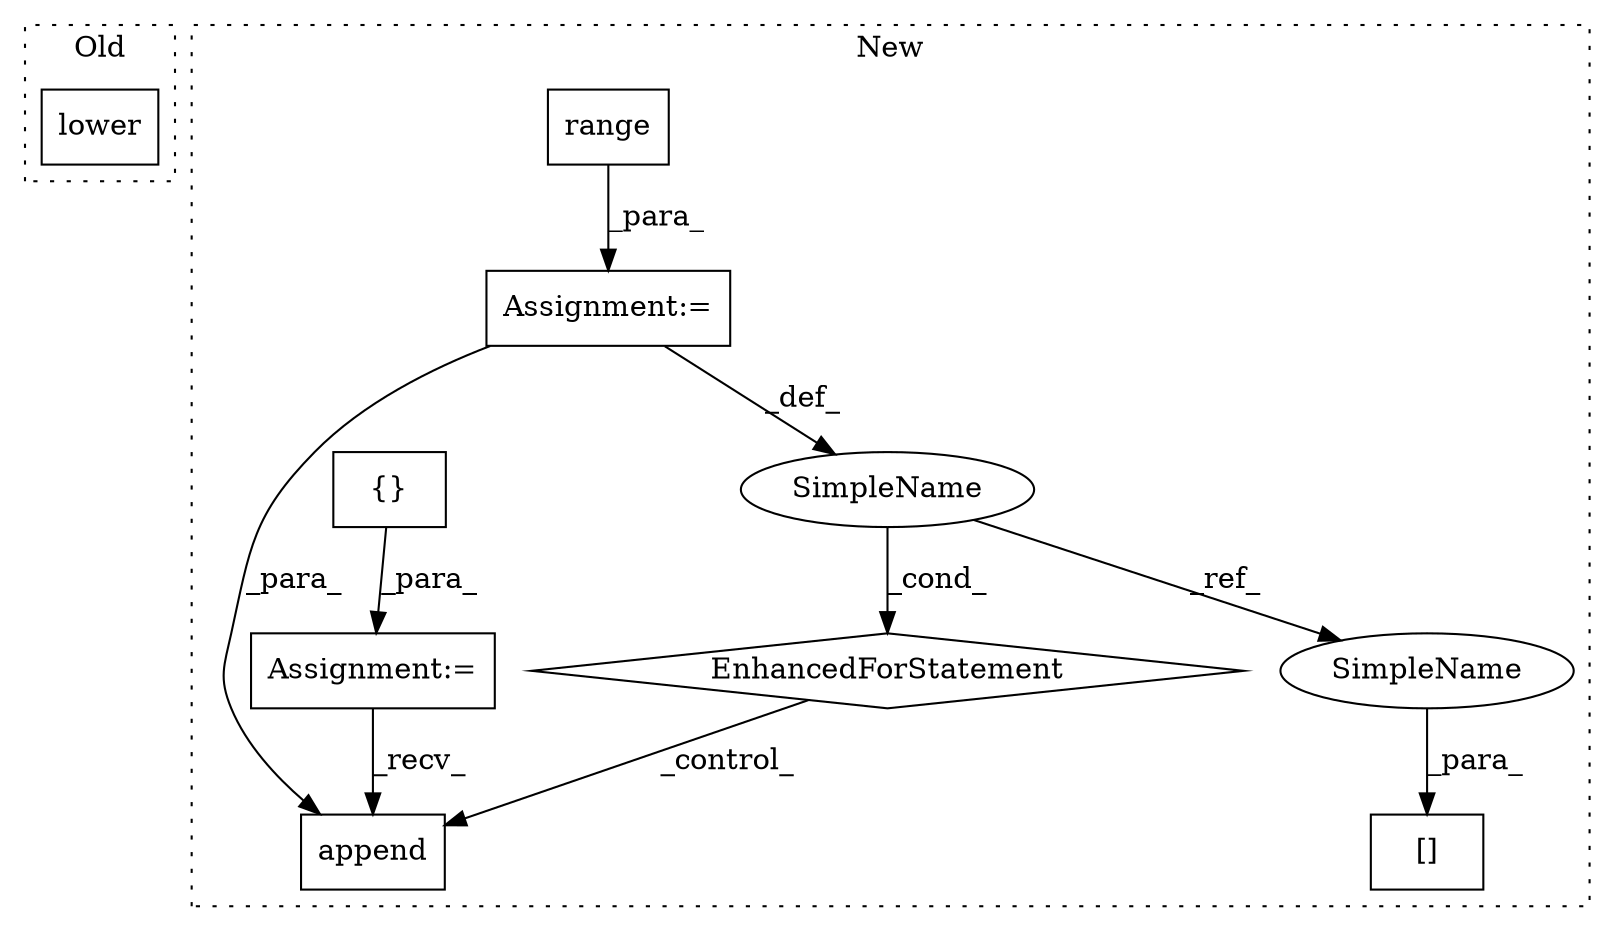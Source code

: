digraph G {
subgraph cluster0 {
1 [label="lower" a="32" s="9950,9962" l="6,1" shape="box"];
label = "Old";
style="dotted";
}
subgraph cluster1 {
2 [label="append" a="32" s="10043,10070" l="7,1" shape="box"];
3 [label="Assignment:=" a="7" s="9891,9991" l="57,2" shape="box"];
4 [label="Assignment:=" a="7" s="9871" l="1" shape="box"];
5 [label="EnhancedForStatement" a="70" s="9891,9991" l="57,2" shape="diamond"];
6 [label="{}" a="4" s="9881" l="2" shape="box"];
7 [label="SimpleName" a="42" s="9952" l="1" shape="ellipse"];
8 [label="range" a="32" s="9956,9990" l="6,1" shape="box"];
9 [label="[]" a="2" s="10121,10132" l="10,1" shape="box"];
10 [label="SimpleName" a="42" s="10131" l="1" shape="ellipse"];
label = "New";
style="dotted";
}
3 -> 7 [label="_def_"];
3 -> 2 [label="_para_"];
4 -> 2 [label="_recv_"];
5 -> 2 [label="_control_"];
6 -> 4 [label="_para_"];
7 -> 5 [label="_cond_"];
7 -> 10 [label="_ref_"];
8 -> 3 [label="_para_"];
10 -> 9 [label="_para_"];
}